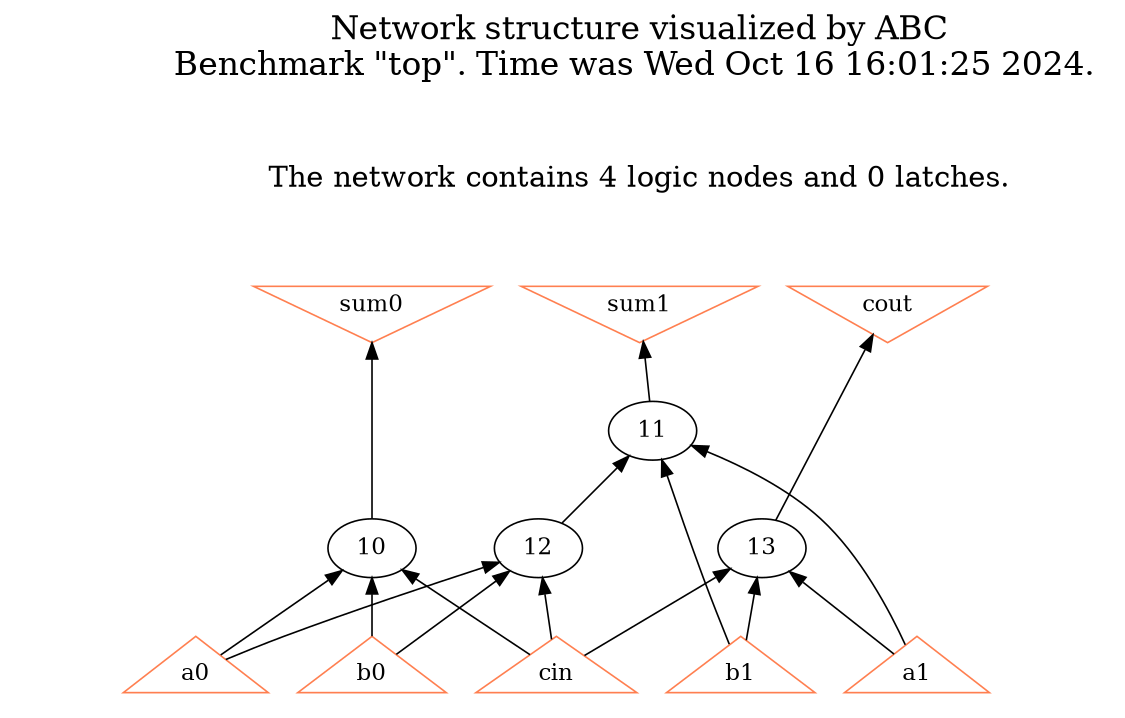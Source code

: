 # Network structure generated by ABC

digraph network {
size = "7.5,10";
center = true;
edge [dir = back];

{
  node [shape = plaintext];
  edge [style = invis];
  LevelTitle1 [label=""];
  LevelTitle2 [label=""];
  Level3 [label = ""];
  Level2 [label = ""];
  Level1 [label = ""];
  Level0 [label = ""];
  LevelTitle1 ->  LevelTitle2 ->  Level3 ->  Level2 ->  Level1 ->  Level0;
}

{
  rank = same;
  LevelTitle1;
  title1 [shape=plaintext,
          fontsize=20,
          fontname = "Times-Roman",
          label="Network structure visualized by ABC\nBenchmark \"top\". Time was Wed Oct 16 16:01:25 2024. "
         ];
}

{
  rank = same;
  LevelTitle2;
  title2 [shape=plaintext,
          fontsize=18,
          fontname = "Times-Roman",
          label="The network contains 4 logic nodes and 0 latches.\n"
         ];
}

{
  rank = same;
  Level3;
  Node6 [label = "sum0", shape = invtriangle, color = coral, fillcolor = coral];
  Node7 [label = "sum1", shape = invtriangle, color = coral, fillcolor = coral];
  Node8 [label = "cout", shape = invtriangle, color = coral, fillcolor = coral];
}

{
  rank = same;
  Level2;
  Node11 [label = "11\n", shape = ellipse];
}

{
  rank = same;
  Level1;
  Node10 [label = "10\n", shape = ellipse];
  Node12 [label = "12\n", shape = ellipse];
  Node13 [label = "13\n", shape = ellipse];
}

{
  rank = same;
  Level0;
  Node1 [label = "a0", shape = triangle, color = coral, fillcolor = coral];
  Node2 [label = "a1", shape = triangle, color = coral, fillcolor = coral];
  Node3 [label = "b0", shape = triangle, color = coral, fillcolor = coral];
  Node4 [label = "b1", shape = triangle, color = coral, fillcolor = coral];
  Node5 [label = "cin", shape = triangle, color = coral, fillcolor = coral];
}

title1 -> title2 [style = invis];
title2 -> Node6 [style = invis];
title2 -> Node7 [style = invis];
title2 -> Node8 [style = invis];
Node6 -> Node7 [style = invis];
Node7 -> Node8 [style = invis];
Node6 -> Node10 [style = solid];
Node7 -> Node11 [style = solid];
Node8 -> Node13 [style = solid];
Node10 -> Node1 [style = solid];
Node10 -> Node3 [style = solid];
Node10 -> Node5 [style = solid];
Node11 -> Node12 [style = solid];
Node11 -> Node2 [style = solid];
Node11 -> Node4 [style = solid];
Node12 -> Node1 [style = solid];
Node12 -> Node3 [style = solid];
Node12 -> Node5 [style = solid];
Node13 -> Node2 [style = solid];
Node13 -> Node4 [style = solid];
Node13 -> Node5 [style = solid];
}

